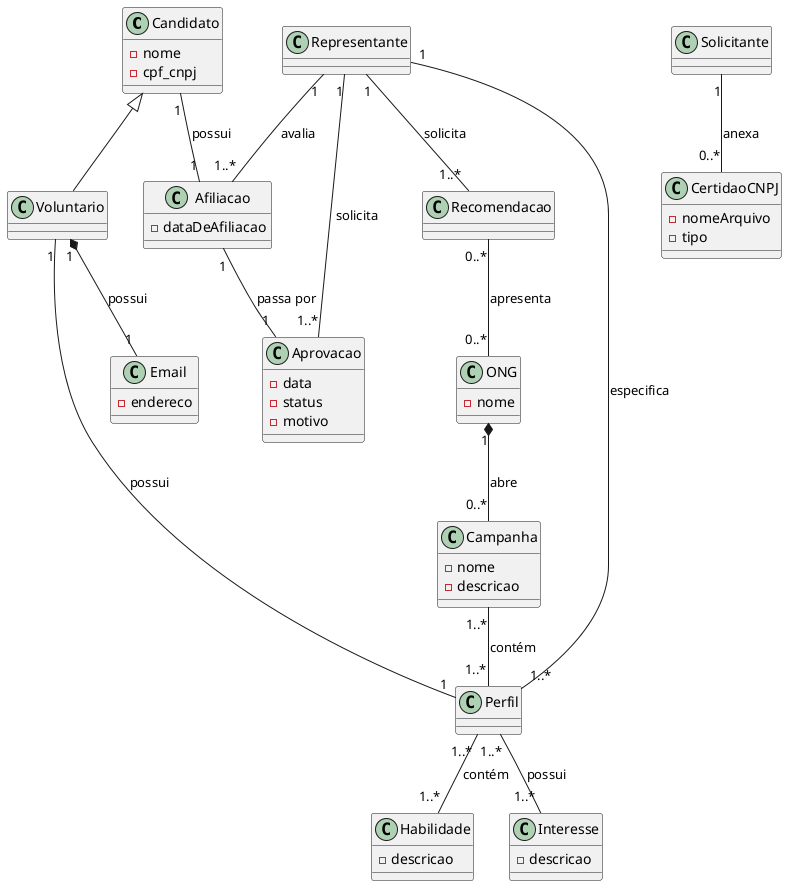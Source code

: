 @startuml
class Candidato {
    -nome
    -cpf_cnpj
}

class ONG { 
    -nome
}

class Voluntario extends Candidato {

}

class Campanha {
    -nome
    -descricao
}

class Afiliacao {
    -dataDeAfiliacao
}

class Perfil {

}

class Habilidade {
    -descricao
}

class Interesse {
    -descricao
}

class Representante {
    
}

class Email {
    -endereco
}

class Recomendacao {

}

class Aprovacao {
    -data
    -status
    -motivo
}

class CertidaoCNPJ {
    -nomeArquivo
    -tipo
}

Perfil "1..*" -- "1..*" Habilidade: contém
Perfil "1..*" -- "1..*" Interesse: possui

Candidato "1" -- "1" Afiliacao: possui
Solicitante "1" -- "0..*" CertidaoCNPJ: anexa

Voluntario "1" -- "1" Perfil: possui
Voluntario "1" *-- "1" Email: possui

ONG "1" *-- "0..*" Campanha: abre
Campanha "1..*" -- "1..*" Perfil: contém

Representante "1" -- "1..*" Afiliacao: avalia
Representante "1" -- "1..*" Aprovacao: solicita
Representante "1" -- "1..*" Perfil: especifica
Representante "1" -- "1..*" Recomendacao: solicita

Recomendacao "0..*" -- "0..*" ONG: apresenta

Afiliacao "1" -- "1" Aprovacao : "passa por"

@enduml

